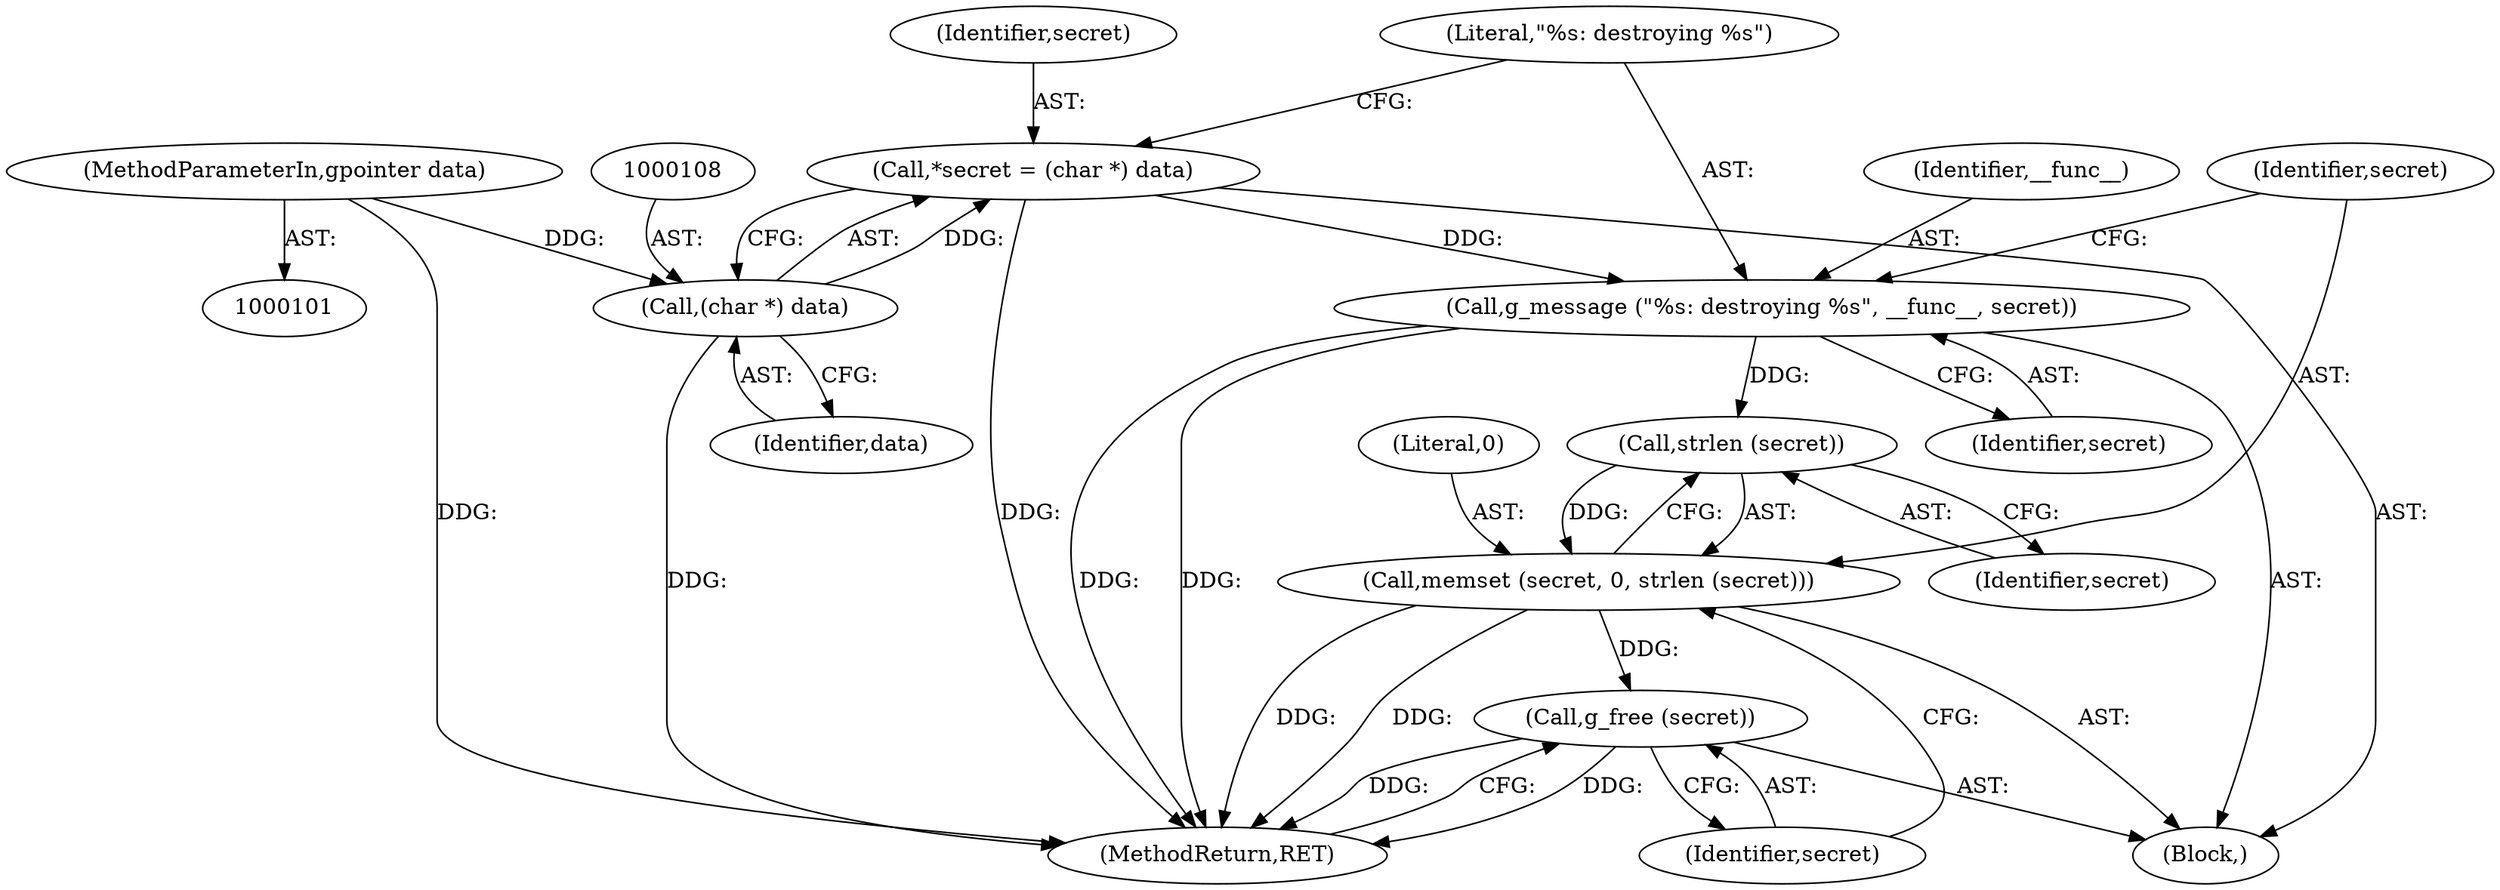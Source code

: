 digraph "1_NetworkManager_78ce088843d59d4494965bfc40b30a2e63d065f6@API" {
"1000117" [label="(Call,strlen (secret))"];
"1000110" [label="(Call,g_message (\"%s: destroying %s\", __func__, secret))"];
"1000105" [label="(Call,*secret = (char *) data)"];
"1000107" [label="(Call,(char *) data)"];
"1000102" [label="(MethodParameterIn,gpointer data)"];
"1000114" [label="(Call,memset (secret, 0, strlen (secret)))"];
"1000119" [label="(Call,g_free (secret))"];
"1000109" [label="(Identifier,data)"];
"1000102" [label="(MethodParameterIn,gpointer data)"];
"1000106" [label="(Identifier,secret)"];
"1000117" [label="(Call,strlen (secret))"];
"1000118" [label="(Identifier,secret)"];
"1000110" [label="(Call,g_message (\"%s: destroying %s\", __func__, secret))"];
"1000105" [label="(Call,*secret = (char *) data)"];
"1000112" [label="(Identifier,__func__)"];
"1000111" [label="(Literal,\"%s: destroying %s\")"];
"1000113" [label="(Identifier,secret)"];
"1000116" [label="(Literal,0)"];
"1000120" [label="(Identifier,secret)"];
"1000121" [label="(MethodReturn,RET)"];
"1000119" [label="(Call,g_free (secret))"];
"1000103" [label="(Block,)"];
"1000114" [label="(Call,memset (secret, 0, strlen (secret)))"];
"1000107" [label="(Call,(char *) data)"];
"1000115" [label="(Identifier,secret)"];
"1000117" -> "1000114"  [label="AST: "];
"1000117" -> "1000118"  [label="CFG: "];
"1000118" -> "1000117"  [label="AST: "];
"1000114" -> "1000117"  [label="CFG: "];
"1000117" -> "1000114"  [label="DDG: "];
"1000110" -> "1000117"  [label="DDG: "];
"1000110" -> "1000103"  [label="AST: "];
"1000110" -> "1000113"  [label="CFG: "];
"1000111" -> "1000110"  [label="AST: "];
"1000112" -> "1000110"  [label="AST: "];
"1000113" -> "1000110"  [label="AST: "];
"1000115" -> "1000110"  [label="CFG: "];
"1000110" -> "1000121"  [label="DDG: "];
"1000110" -> "1000121"  [label="DDG: "];
"1000105" -> "1000110"  [label="DDG: "];
"1000105" -> "1000103"  [label="AST: "];
"1000105" -> "1000107"  [label="CFG: "];
"1000106" -> "1000105"  [label="AST: "];
"1000107" -> "1000105"  [label="AST: "];
"1000111" -> "1000105"  [label="CFG: "];
"1000105" -> "1000121"  [label="DDG: "];
"1000107" -> "1000105"  [label="DDG: "];
"1000107" -> "1000109"  [label="CFG: "];
"1000108" -> "1000107"  [label="AST: "];
"1000109" -> "1000107"  [label="AST: "];
"1000107" -> "1000121"  [label="DDG: "];
"1000102" -> "1000107"  [label="DDG: "];
"1000102" -> "1000101"  [label="AST: "];
"1000102" -> "1000121"  [label="DDG: "];
"1000114" -> "1000103"  [label="AST: "];
"1000115" -> "1000114"  [label="AST: "];
"1000116" -> "1000114"  [label="AST: "];
"1000120" -> "1000114"  [label="CFG: "];
"1000114" -> "1000121"  [label="DDG: "];
"1000114" -> "1000121"  [label="DDG: "];
"1000114" -> "1000119"  [label="DDG: "];
"1000119" -> "1000103"  [label="AST: "];
"1000119" -> "1000120"  [label="CFG: "];
"1000120" -> "1000119"  [label="AST: "];
"1000121" -> "1000119"  [label="CFG: "];
"1000119" -> "1000121"  [label="DDG: "];
"1000119" -> "1000121"  [label="DDG: "];
}
